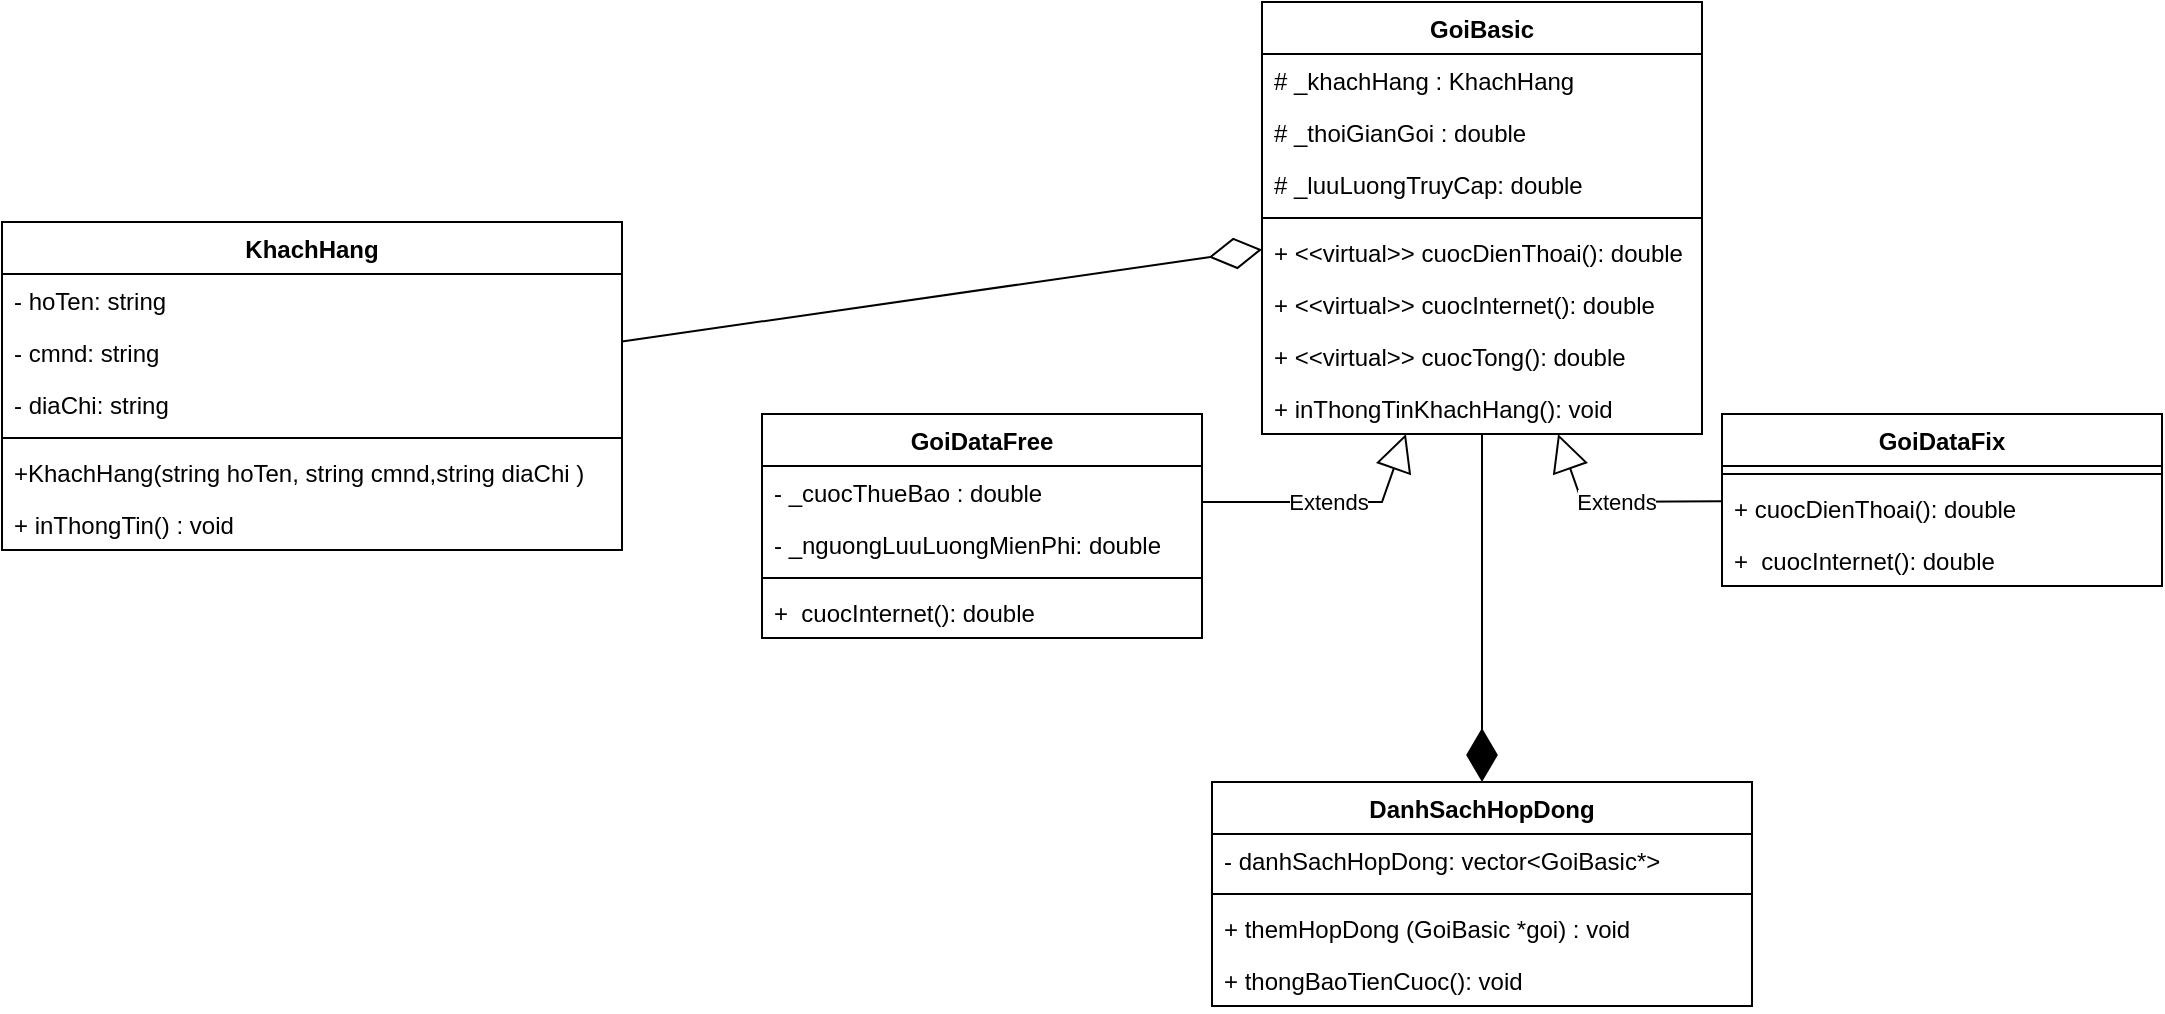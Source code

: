 <mxfile version="20.0.1" type="github">
  <diagram id="C5RBs43oDa-KdzZeNtuy" name="Page-1">
    <mxGraphModel dx="602" dy="365" grid="1" gridSize="10" guides="1" tooltips="1" connect="1" arrows="1" fold="1" page="1" pageScale="1" pageWidth="1169" pageHeight="1654" math="0" shadow="0">
      <root>
        <mxCell id="WIyWlLk6GJQsqaUBKTNV-0" />
        <mxCell id="WIyWlLk6GJQsqaUBKTNV-1" parent="WIyWlLk6GJQsqaUBKTNV-0" />
        <mxCell id="D8oo8o3zIuzaNru_TmPt-0" value="KhachHang" style="swimlane;fontStyle=1;align=center;verticalAlign=top;childLayout=stackLayout;horizontal=1;startSize=26;horizontalStack=0;resizeParent=1;resizeParentMax=0;resizeLast=0;collapsible=1;marginBottom=0;" vertex="1" parent="WIyWlLk6GJQsqaUBKTNV-1">
          <mxGeometry x="20" y="120" width="310" height="164" as="geometry" />
        </mxCell>
        <mxCell id="D8oo8o3zIuzaNru_TmPt-1" value="- hoTen: string" style="text;strokeColor=none;fillColor=none;align=left;verticalAlign=top;spacingLeft=4;spacingRight=4;overflow=hidden;rotatable=0;points=[[0,0.5],[1,0.5]];portConstraint=eastwest;" vertex="1" parent="D8oo8o3zIuzaNru_TmPt-0">
          <mxGeometry y="26" width="310" height="26" as="geometry" />
        </mxCell>
        <mxCell id="D8oo8o3zIuzaNru_TmPt-7" value="- cmnd: string" style="text;strokeColor=none;fillColor=none;align=left;verticalAlign=top;spacingLeft=4;spacingRight=4;overflow=hidden;rotatable=0;points=[[0,0.5],[1,0.5]];portConstraint=eastwest;" vertex="1" parent="D8oo8o3zIuzaNru_TmPt-0">
          <mxGeometry y="52" width="310" height="26" as="geometry" />
        </mxCell>
        <mxCell id="D8oo8o3zIuzaNru_TmPt-8" value="- diaChi: string" style="text;strokeColor=none;fillColor=none;align=left;verticalAlign=top;spacingLeft=4;spacingRight=4;overflow=hidden;rotatable=0;points=[[0,0.5],[1,0.5]];portConstraint=eastwest;" vertex="1" parent="D8oo8o3zIuzaNru_TmPt-0">
          <mxGeometry y="78" width="310" height="26" as="geometry" />
        </mxCell>
        <mxCell id="D8oo8o3zIuzaNru_TmPt-2" value="" style="line;strokeWidth=1;fillColor=none;align=left;verticalAlign=middle;spacingTop=-1;spacingLeft=3;spacingRight=3;rotatable=0;labelPosition=right;points=[];portConstraint=eastwest;" vertex="1" parent="D8oo8o3zIuzaNru_TmPt-0">
          <mxGeometry y="104" width="310" height="8" as="geometry" />
        </mxCell>
        <mxCell id="D8oo8o3zIuzaNru_TmPt-22" value="+KhachHang(string hoTen, string cmnd,string diaChi )" style="text;strokeColor=none;fillColor=none;align=left;verticalAlign=top;spacingLeft=4;spacingRight=4;overflow=hidden;rotatable=0;points=[[0,0.5],[1,0.5]];portConstraint=eastwest;" vertex="1" parent="D8oo8o3zIuzaNru_TmPt-0">
          <mxGeometry y="112" width="310" height="26" as="geometry" />
        </mxCell>
        <mxCell id="D8oo8o3zIuzaNru_TmPt-5" value="+ inThongTin() : void" style="text;strokeColor=none;fillColor=none;align=left;verticalAlign=top;spacingLeft=4;spacingRight=4;overflow=hidden;rotatable=0;points=[[0,0.5],[1,0.5]];portConstraint=eastwest;" vertex="1" parent="D8oo8o3zIuzaNru_TmPt-0">
          <mxGeometry y="138" width="310" height="26" as="geometry" />
        </mxCell>
        <mxCell id="D8oo8o3zIuzaNru_TmPt-13" value="GoiBasic" style="swimlane;fontStyle=1;align=center;verticalAlign=top;childLayout=stackLayout;horizontal=1;startSize=26;horizontalStack=0;resizeParent=1;resizeParentMax=0;resizeLast=0;collapsible=1;marginBottom=0;fillColor=none;" vertex="1" parent="WIyWlLk6GJQsqaUBKTNV-1">
          <mxGeometry x="650" y="10" width="220" height="216" as="geometry" />
        </mxCell>
        <mxCell id="D8oo8o3zIuzaNru_TmPt-14" value="# _khachHang : KhachHang&#xa;" style="text;strokeColor=none;fillColor=none;align=left;verticalAlign=top;spacingLeft=4;spacingRight=4;overflow=hidden;rotatable=0;points=[[0,0.5],[1,0.5]];portConstraint=eastwest;" vertex="1" parent="D8oo8o3zIuzaNru_TmPt-13">
          <mxGeometry y="26" width="220" height="26" as="geometry" />
        </mxCell>
        <mxCell id="D8oo8o3zIuzaNru_TmPt-17" value="# _thoiGianGoi : double&#xa;" style="text;strokeColor=none;fillColor=none;align=left;verticalAlign=top;spacingLeft=4;spacingRight=4;overflow=hidden;rotatable=0;points=[[0,0.5],[1,0.5]];portConstraint=eastwest;" vertex="1" parent="D8oo8o3zIuzaNru_TmPt-13">
          <mxGeometry y="52" width="220" height="26" as="geometry" />
        </mxCell>
        <mxCell id="D8oo8o3zIuzaNru_TmPt-18" value="# _luuLuongTruyCap: double&#xa;" style="text;strokeColor=none;fillColor=none;align=left;verticalAlign=top;spacingLeft=4;spacingRight=4;overflow=hidden;rotatable=0;points=[[0,0.5],[1,0.5]];portConstraint=eastwest;" vertex="1" parent="D8oo8o3zIuzaNru_TmPt-13">
          <mxGeometry y="78" width="220" height="26" as="geometry" />
        </mxCell>
        <mxCell id="D8oo8o3zIuzaNru_TmPt-15" value="" style="line;strokeWidth=1;fillColor=none;align=left;verticalAlign=middle;spacingTop=-1;spacingLeft=3;spacingRight=3;rotatable=0;labelPosition=right;points=[];portConstraint=eastwest;" vertex="1" parent="D8oo8o3zIuzaNru_TmPt-13">
          <mxGeometry y="104" width="220" height="8" as="geometry" />
        </mxCell>
        <mxCell id="D8oo8o3zIuzaNru_TmPt-16" value="+ &lt;&lt;virtual&gt;&gt; cuocDienThoai(): double&#xa;" style="text;strokeColor=none;fillColor=none;align=left;verticalAlign=top;spacingLeft=4;spacingRight=4;overflow=hidden;rotatable=0;points=[[0,0.5],[1,0.5]];portConstraint=eastwest;" vertex="1" parent="D8oo8o3zIuzaNru_TmPt-13">
          <mxGeometry y="112" width="220" height="26" as="geometry" />
        </mxCell>
        <mxCell id="D8oo8o3zIuzaNru_TmPt-21" value="+ &lt;&lt;virtual&gt;&gt; cuocInternet(): double&#xa;" style="text;strokeColor=none;fillColor=none;align=left;verticalAlign=top;spacingLeft=4;spacingRight=4;overflow=hidden;rotatable=0;points=[[0,0.5],[1,0.5]];portConstraint=eastwest;" vertex="1" parent="D8oo8o3zIuzaNru_TmPt-13">
          <mxGeometry y="138" width="220" height="26" as="geometry" />
        </mxCell>
        <mxCell id="D8oo8o3zIuzaNru_TmPt-20" value="+ &lt;&lt;virtual&gt;&gt; cuocTong(): double&#xa;" style="text;strokeColor=none;fillColor=none;align=left;verticalAlign=top;spacingLeft=4;spacingRight=4;overflow=hidden;rotatable=0;points=[[0,0.5],[1,0.5]];portConstraint=eastwest;" vertex="1" parent="D8oo8o3zIuzaNru_TmPt-13">
          <mxGeometry y="164" width="220" height="26" as="geometry" />
        </mxCell>
        <mxCell id="D8oo8o3zIuzaNru_TmPt-19" value="+ inThongTinKhachHang(): void&#xa;" style="text;strokeColor=none;fillColor=none;align=left;verticalAlign=top;spacingLeft=4;spacingRight=4;overflow=hidden;rotatable=0;points=[[0,0.5],[1,0.5]];portConstraint=eastwest;" vertex="1" parent="D8oo8o3zIuzaNru_TmPt-13">
          <mxGeometry y="190" width="220" height="26" as="geometry" />
        </mxCell>
        <mxCell id="D8oo8o3zIuzaNru_TmPt-23" value="GoiDataFree" style="swimlane;fontStyle=1;align=center;verticalAlign=top;childLayout=stackLayout;horizontal=1;startSize=26;horizontalStack=0;resizeParent=1;resizeParentMax=0;resizeLast=0;collapsible=1;marginBottom=0;fillColor=none;" vertex="1" parent="WIyWlLk6GJQsqaUBKTNV-1">
          <mxGeometry x="400" y="216" width="220" height="112" as="geometry" />
        </mxCell>
        <mxCell id="D8oo8o3zIuzaNru_TmPt-24" value="- _cuocThueBao : double " style="text;strokeColor=none;fillColor=none;align=left;verticalAlign=top;spacingLeft=4;spacingRight=4;overflow=hidden;rotatable=0;points=[[0,0.5],[1,0.5]];portConstraint=eastwest;" vertex="1" parent="D8oo8o3zIuzaNru_TmPt-23">
          <mxGeometry y="26" width="220" height="26" as="geometry" />
        </mxCell>
        <mxCell id="D8oo8o3zIuzaNru_TmPt-32" value="- _nguongLuuLuongMienPhi: double" style="text;strokeColor=none;fillColor=none;align=left;verticalAlign=top;spacingLeft=4;spacingRight=4;overflow=hidden;rotatable=0;points=[[0,0.5],[1,0.5]];portConstraint=eastwest;" vertex="1" parent="D8oo8o3zIuzaNru_TmPt-23">
          <mxGeometry y="52" width="220" height="26" as="geometry" />
        </mxCell>
        <mxCell id="D8oo8o3zIuzaNru_TmPt-27" value="" style="line;strokeWidth=1;fillColor=none;align=left;verticalAlign=middle;spacingTop=-1;spacingLeft=3;spacingRight=3;rotatable=0;labelPosition=right;points=[];portConstraint=eastwest;" vertex="1" parent="D8oo8o3zIuzaNru_TmPt-23">
          <mxGeometry y="78" width="220" height="8" as="geometry" />
        </mxCell>
        <mxCell id="D8oo8o3zIuzaNru_TmPt-34" value="+  cuocInternet(): double&#xa;" style="text;strokeColor=none;fillColor=none;align=left;verticalAlign=top;spacingLeft=4;spacingRight=4;overflow=hidden;rotatable=0;points=[[0,0.5],[1,0.5]];portConstraint=eastwest;" vertex="1" parent="D8oo8o3zIuzaNru_TmPt-23">
          <mxGeometry y="86" width="220" height="26" as="geometry" />
        </mxCell>
        <mxCell id="D8oo8o3zIuzaNru_TmPt-35" value="GoiDataFix" style="swimlane;fontStyle=1;align=center;verticalAlign=top;childLayout=stackLayout;horizontal=1;startSize=26;horizontalStack=0;resizeParent=1;resizeParentMax=0;resizeLast=0;collapsible=1;marginBottom=0;fillColor=none;" vertex="1" parent="WIyWlLk6GJQsqaUBKTNV-1">
          <mxGeometry x="880" y="216" width="220" height="86" as="geometry" />
        </mxCell>
        <mxCell id="D8oo8o3zIuzaNru_TmPt-38" value="" style="line;strokeWidth=1;fillColor=none;align=left;verticalAlign=middle;spacingTop=-1;spacingLeft=3;spacingRight=3;rotatable=0;labelPosition=right;points=[];portConstraint=eastwest;" vertex="1" parent="D8oo8o3zIuzaNru_TmPt-35">
          <mxGeometry y="26" width="220" height="8" as="geometry" />
        </mxCell>
        <mxCell id="D8oo8o3zIuzaNru_TmPt-39" value="+ cuocDienThoai(): double&#xa;" style="text;strokeColor=none;fillColor=none;align=left;verticalAlign=top;spacingLeft=4;spacingRight=4;overflow=hidden;rotatable=0;points=[[0,0.5],[1,0.5]];portConstraint=eastwest;" vertex="1" parent="D8oo8o3zIuzaNru_TmPt-35">
          <mxGeometry y="34" width="220" height="26" as="geometry" />
        </mxCell>
        <mxCell id="D8oo8o3zIuzaNru_TmPt-40" value="+  cuocInternet(): double&#xa;" style="text;strokeColor=none;fillColor=none;align=left;verticalAlign=top;spacingLeft=4;spacingRight=4;overflow=hidden;rotatable=0;points=[[0,0.5],[1,0.5]];portConstraint=eastwest;" vertex="1" parent="D8oo8o3zIuzaNru_TmPt-35">
          <mxGeometry y="60" width="220" height="26" as="geometry" />
        </mxCell>
        <mxCell id="D8oo8o3zIuzaNru_TmPt-41" value="DanhSachHopDong" style="swimlane;fontStyle=1;align=center;verticalAlign=top;childLayout=stackLayout;horizontal=1;startSize=26;horizontalStack=0;resizeParent=1;resizeParentMax=0;resizeLast=0;collapsible=1;marginBottom=0;fillColor=none;" vertex="1" parent="WIyWlLk6GJQsqaUBKTNV-1">
          <mxGeometry x="625" y="400" width="270" height="112" as="geometry" />
        </mxCell>
        <mxCell id="D8oo8o3zIuzaNru_TmPt-42" value="- danhSachHopDong: vector&lt;GoiBasic*&gt;" style="text;strokeColor=none;fillColor=none;align=left;verticalAlign=top;spacingLeft=4;spacingRight=4;overflow=hidden;rotatable=0;points=[[0,0.5],[1,0.5]];portConstraint=eastwest;" vertex="1" parent="D8oo8o3zIuzaNru_TmPt-41">
          <mxGeometry y="26" width="270" height="26" as="geometry" />
        </mxCell>
        <mxCell id="D8oo8o3zIuzaNru_TmPt-43" value="" style="line;strokeWidth=1;fillColor=none;align=left;verticalAlign=middle;spacingTop=-1;spacingLeft=3;spacingRight=3;rotatable=0;labelPosition=right;points=[];portConstraint=eastwest;" vertex="1" parent="D8oo8o3zIuzaNru_TmPt-41">
          <mxGeometry y="52" width="270" height="8" as="geometry" />
        </mxCell>
        <mxCell id="D8oo8o3zIuzaNru_TmPt-45" value="+ themHopDong (GoiBasic *goi) : void " style="text;strokeColor=none;fillColor=none;align=left;verticalAlign=top;spacingLeft=4;spacingRight=4;overflow=hidden;rotatable=0;points=[[0,0.5],[1,0.5]];portConstraint=eastwest;" vertex="1" parent="D8oo8o3zIuzaNru_TmPt-41">
          <mxGeometry y="60" width="270" height="26" as="geometry" />
        </mxCell>
        <mxCell id="D8oo8o3zIuzaNru_TmPt-44" value="+ thongBaoTienCuoc(): void" style="text;strokeColor=none;fillColor=none;align=left;verticalAlign=top;spacingLeft=4;spacingRight=4;overflow=hidden;rotatable=0;points=[[0,0.5],[1,0.5]];portConstraint=eastwest;" vertex="1" parent="D8oo8o3zIuzaNru_TmPt-41">
          <mxGeometry y="86" width="270" height="26" as="geometry" />
        </mxCell>
        <mxCell id="D8oo8o3zIuzaNru_TmPt-46" value="Extends" style="endArrow=block;endSize=16;endFill=0;html=1;rounded=0;" edge="1" parent="WIyWlLk6GJQsqaUBKTNV-1" target="D8oo8o3zIuzaNru_TmPt-13">
          <mxGeometry width="160" relative="1" as="geometry">
            <mxPoint x="620" y="260" as="sourcePoint" />
            <mxPoint x="650" y="210" as="targetPoint" />
            <Array as="points">
              <mxPoint x="710" y="260" />
            </Array>
          </mxGeometry>
        </mxCell>
        <mxCell id="D8oo8o3zIuzaNru_TmPt-47" value="Extends" style="endArrow=block;endSize=16;endFill=0;html=1;rounded=0;" edge="1" parent="WIyWlLk6GJQsqaUBKTNV-1" source="D8oo8o3zIuzaNru_TmPt-35" target="D8oo8o3zIuzaNru_TmPt-13">
          <mxGeometry width="160" relative="1" as="geometry">
            <mxPoint x="520" y="220" as="sourcePoint" />
            <mxPoint x="680" y="220" as="targetPoint" />
            <Array as="points">
              <mxPoint x="810" y="260" />
            </Array>
          </mxGeometry>
        </mxCell>
        <mxCell id="D8oo8o3zIuzaNru_TmPt-48" value="" style="endArrow=diamondThin;endFill=0;endSize=24;html=1;rounded=0;" edge="1" parent="WIyWlLk6GJQsqaUBKTNV-1" source="D8oo8o3zIuzaNru_TmPt-0" target="D8oo8o3zIuzaNru_TmPt-13">
          <mxGeometry width="160" relative="1" as="geometry">
            <mxPoint x="490" y="140" as="sourcePoint" />
            <mxPoint x="730" y="130" as="targetPoint" />
          </mxGeometry>
        </mxCell>
        <mxCell id="D8oo8o3zIuzaNru_TmPt-49" value="" style="endArrow=diamondThin;endFill=1;endSize=24;html=1;rounded=0;" edge="1" parent="WIyWlLk6GJQsqaUBKTNV-1" source="D8oo8o3zIuzaNru_TmPt-13" target="D8oo8o3zIuzaNru_TmPt-41">
          <mxGeometry width="160" relative="1" as="geometry">
            <mxPoint x="650" y="410" as="sourcePoint" />
            <mxPoint x="810" y="410" as="targetPoint" />
          </mxGeometry>
        </mxCell>
      </root>
    </mxGraphModel>
  </diagram>
</mxfile>
